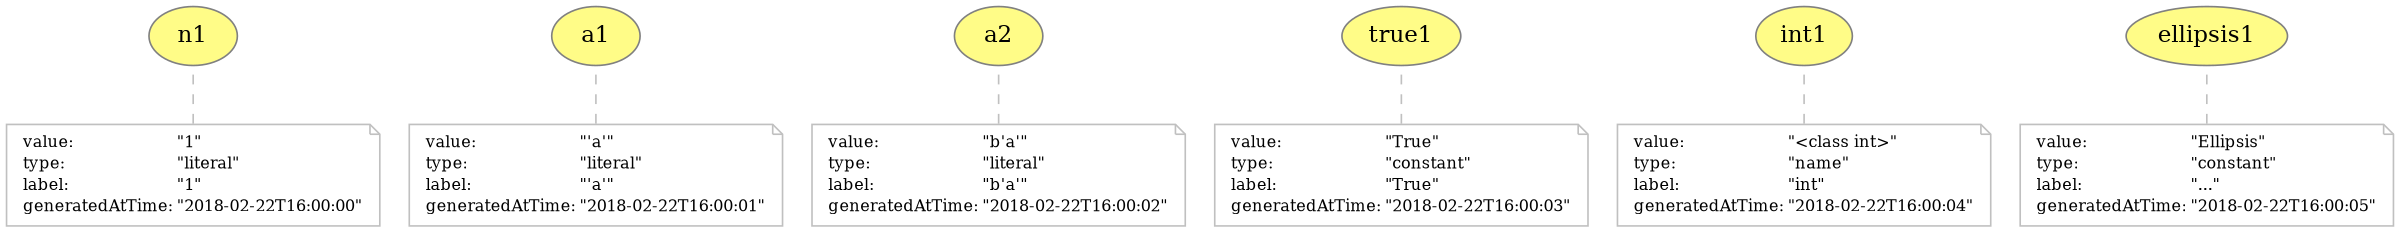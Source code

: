 digraph "PROV" { size="16,12"; rankdir="BT";
"http://example.org/n1" [fillcolor="#FFFC87",color="#808080",style="filled",label="n1",URL="http://example.org/n1"]
"-attrs0" [color="gray",shape="note",fontsize="10",fontcolor="black",label=<<TABLE cellpadding="0" border="0">
	<TR>
	    <TD align="left">value:</TD>
	    <TD align="left">&quot;1&quot;</TD>
	</TR>
	<TR>
	    <TD align="left">type:</TD>
	    <TD align="left">&quot;literal&quot;</TD>
	</TR>
	<TR>
	    <TD align="left">label:</TD>
	    <TD align="left">&quot;1&quot;</TD>
	</TR>
	<TR>
	    <TD align="left">generatedAtTime:</TD>
	    <TD align="left">&quot;2018-02-22T16:00:00&quot;</TD>
	</TR>
</TABLE>>]
"-attrs0" -> "http://example.org/n1" [color="gray",style="dashed",arrowhead="none"]
"http://example.org/a1" [fillcolor="#FFFC87",color="#808080",style="filled",label="a1",URL="http://example.org/a1"]
"-attrs1" [color="gray",shape="note",fontsize="10",fontcolor="black",label=<<TABLE cellpadding="0" border="0">
	<TR>
	    <TD align="left">value:</TD>
	    <TD align="left">&quot;&#x27;a&#x27;&quot;</TD>
	</TR>
	<TR>
	    <TD align="left">type:</TD>
	    <TD align="left">&quot;literal&quot;</TD>
	</TR>
	<TR>
	    <TD align="left">label:</TD>
	    <TD align="left">&quot;&#x27;a&#x27;&quot;</TD>
	</TR>
	<TR>
	    <TD align="left">generatedAtTime:</TD>
	    <TD align="left">&quot;2018-02-22T16:00:01&quot;</TD>
	</TR>
</TABLE>>]
"-attrs1" -> "http://example.org/a1" [color="gray",style="dashed",arrowhead="none"]
"http://example.org/a2" [fillcolor="#FFFC87",color="#808080",style="filled",label="a2",URL="http://example.org/a2"]
"-attrs2" [color="gray",shape="note",fontsize="10",fontcolor="black",label=<<TABLE cellpadding="0" border="0">
	<TR>
	    <TD align="left">value:</TD>
	    <TD align="left">&quot;b&#x27;a&#x27;&quot;</TD>
	</TR>
	<TR>
	    <TD align="left">type:</TD>
	    <TD align="left">&quot;literal&quot;</TD>
	</TR>
	<TR>
	    <TD align="left">label:</TD>
	    <TD align="left">&quot;b&#x27;a&#x27;&quot;</TD>
	</TR>
	<TR>
	    <TD align="left">generatedAtTime:</TD>
	    <TD align="left">&quot;2018-02-22T16:00:02&quot;</TD>
	</TR>
</TABLE>>]
"-attrs2" -> "http://example.org/a2" [color="gray",style="dashed",arrowhead="none"]
"http://example.org/true1" [fillcolor="#FFFC87",color="#808080",style="filled",label="true1",URL="http://example.org/true1"]
"-attrs3" [color="gray",shape="note",fontsize="10",fontcolor="black",label=<<TABLE cellpadding="0" border="0">
	<TR>
	    <TD align="left">value:</TD>
	    <TD align="left">&quot;True&quot;</TD>
	</TR>
	<TR>
	    <TD align="left">type:</TD>
	    <TD align="left">&quot;constant&quot;</TD>
	</TR>
	<TR>
	    <TD align="left">label:</TD>
	    <TD align="left">&quot;True&quot;</TD>
	</TR>
	<TR>
	    <TD align="left">generatedAtTime:</TD>
	    <TD align="left">&quot;2018-02-22T16:00:03&quot;</TD>
	</TR>
</TABLE>>]
"-attrs3" -> "http://example.org/true1" [color="gray",style="dashed",arrowhead="none"]
"http://example.org/int1" [fillcolor="#FFFC87",color="#808080",style="filled",label="int1",URL="http://example.org/int1"]
"-attrs4" [color="gray",shape="note",fontsize="10",fontcolor="black",label=<<TABLE cellpadding="0" border="0">
	<TR>
	    <TD align="left">value:</TD>
	    <TD align="left">&quot;&lt;class int&gt;&quot;</TD>
	</TR>
	<TR>
	    <TD align="left">type:</TD>
	    <TD align="left">&quot;name&quot;</TD>
	</TR>
	<TR>
	    <TD align="left">label:</TD>
	    <TD align="left">&quot;int&quot;</TD>
	</TR>
	<TR>
	    <TD align="left">generatedAtTime:</TD>
	    <TD align="left">&quot;2018-02-22T16:00:04&quot;</TD>
	</TR>
</TABLE>>]
"-attrs4" -> "http://example.org/int1" [color="gray",style="dashed",arrowhead="none"]
"http://example.org/ellipsis1" [fillcolor="#FFFC87",color="#808080",style="filled",label="ellipsis1",URL="http://example.org/ellipsis1"]
"-attrs5" [color="gray",shape="note",fontsize="10",fontcolor="black",label=<<TABLE cellpadding="0" border="0">
	<TR>
	    <TD align="left">value:</TD>
	    <TD align="left">&quot;Ellipsis&quot;</TD>
	</TR>
	<TR>
	    <TD align="left">type:</TD>
	    <TD align="left">&quot;constant&quot;</TD>
	</TR>
	<TR>
	    <TD align="left">label:</TD>
	    <TD align="left">&quot;...&quot;</TD>
	</TR>
	<TR>
	    <TD align="left">generatedAtTime:</TD>
	    <TD align="left">&quot;2018-02-22T16:00:05&quot;</TD>
	</TR>
</TABLE>>]
"-attrs5" -> "http://example.org/ellipsis1" [color="gray",style="dashed",arrowhead="none"]
}